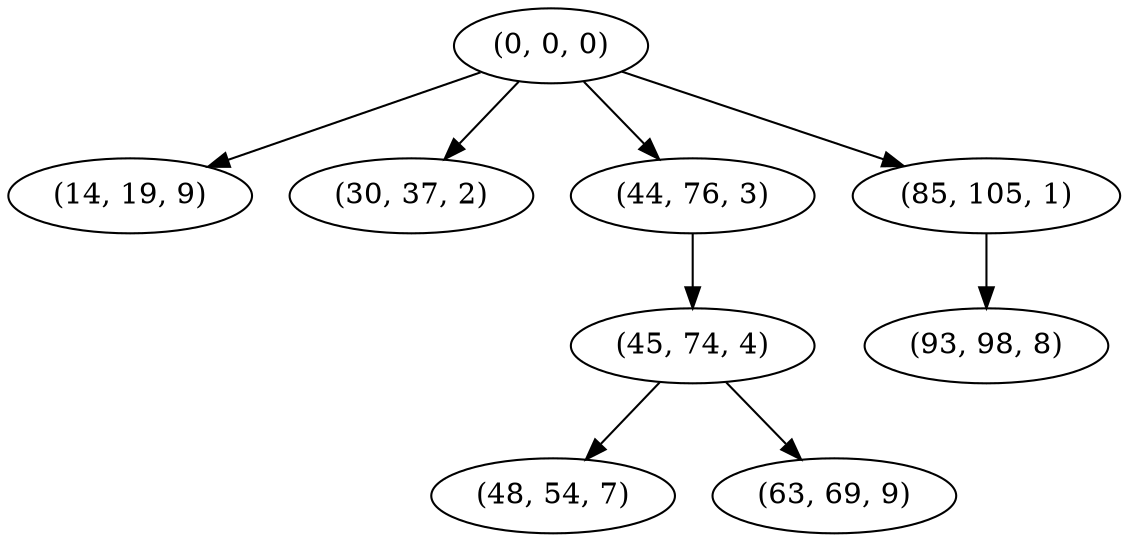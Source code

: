 digraph tree {
    "(0, 0, 0)";
    "(14, 19, 9)";
    "(30, 37, 2)";
    "(44, 76, 3)";
    "(45, 74, 4)";
    "(48, 54, 7)";
    "(63, 69, 9)";
    "(85, 105, 1)";
    "(93, 98, 8)";
    "(0, 0, 0)" -> "(14, 19, 9)";
    "(0, 0, 0)" -> "(30, 37, 2)";
    "(0, 0, 0)" -> "(44, 76, 3)";
    "(0, 0, 0)" -> "(85, 105, 1)";
    "(44, 76, 3)" -> "(45, 74, 4)";
    "(45, 74, 4)" -> "(48, 54, 7)";
    "(45, 74, 4)" -> "(63, 69, 9)";
    "(85, 105, 1)" -> "(93, 98, 8)";
}
